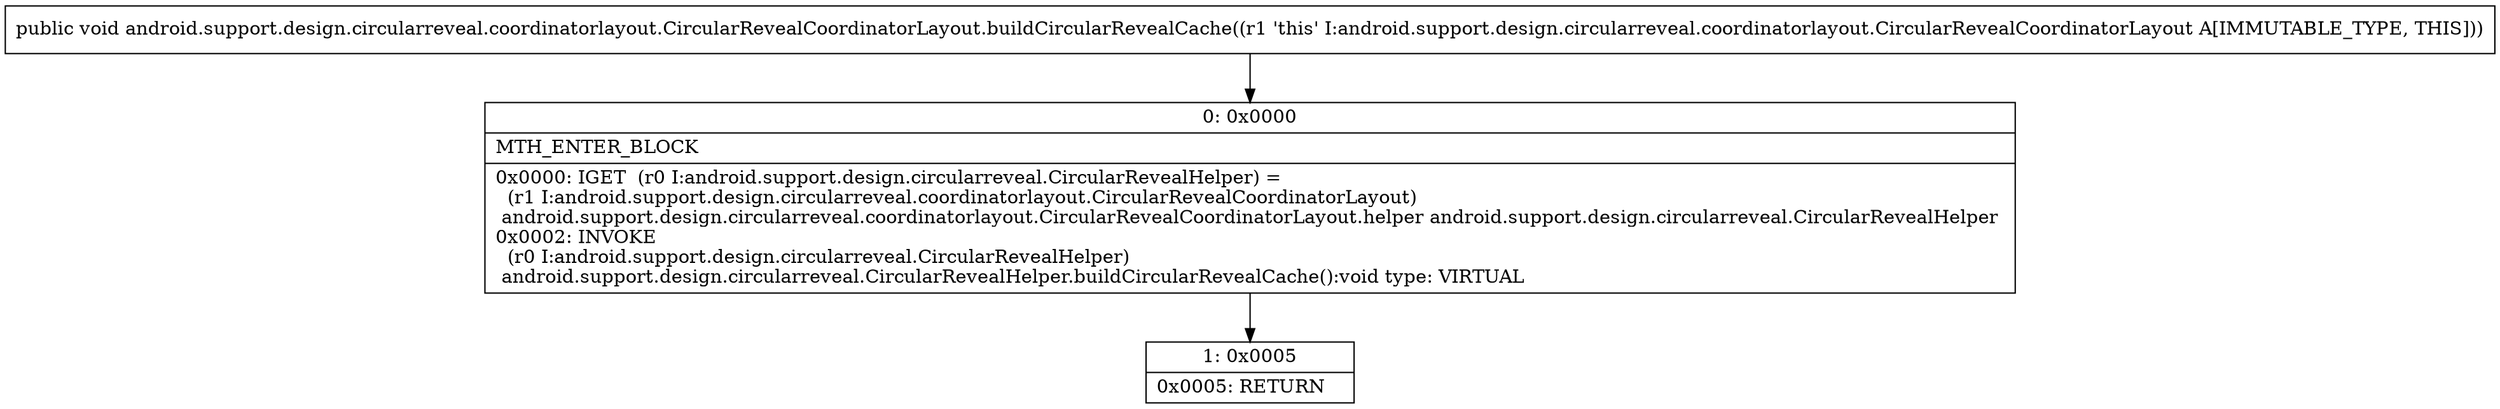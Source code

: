 digraph "CFG forandroid.support.design.circularreveal.coordinatorlayout.CircularRevealCoordinatorLayout.buildCircularRevealCache()V" {
Node_0 [shape=record,label="{0\:\ 0x0000|MTH_ENTER_BLOCK\l|0x0000: IGET  (r0 I:android.support.design.circularreveal.CircularRevealHelper) = \l  (r1 I:android.support.design.circularreveal.coordinatorlayout.CircularRevealCoordinatorLayout)\l android.support.design.circularreveal.coordinatorlayout.CircularRevealCoordinatorLayout.helper android.support.design.circularreveal.CircularRevealHelper \l0x0002: INVOKE  \l  (r0 I:android.support.design.circularreveal.CircularRevealHelper)\l android.support.design.circularreveal.CircularRevealHelper.buildCircularRevealCache():void type: VIRTUAL \l}"];
Node_1 [shape=record,label="{1\:\ 0x0005|0x0005: RETURN   \l}"];
MethodNode[shape=record,label="{public void android.support.design.circularreveal.coordinatorlayout.CircularRevealCoordinatorLayout.buildCircularRevealCache((r1 'this' I:android.support.design.circularreveal.coordinatorlayout.CircularRevealCoordinatorLayout A[IMMUTABLE_TYPE, THIS])) }"];
MethodNode -> Node_0;
Node_0 -> Node_1;
}

